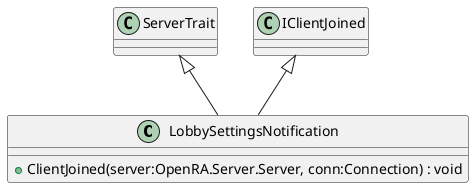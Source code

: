 @startuml
class LobbySettingsNotification {
    + ClientJoined(server:OpenRA.Server.Server, conn:Connection) : void
}
ServerTrait <|-- LobbySettingsNotification
IClientJoined <|-- LobbySettingsNotification
@enduml
